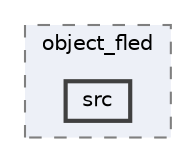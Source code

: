digraph "/home/runner/work/FastLED/FastLED/src/third_party/object_fled/src"
{
 // LATEX_PDF_SIZE
  bgcolor="transparent";
  edge [fontname=Helvetica,fontsize=10,labelfontname=Helvetica,labelfontsize=10];
  node [fontname=Helvetica,fontsize=10,shape=box,height=0.2,width=0.4];
  compound=true
  subgraph clusterdir_c31c3e3593f8f0c28b47badf4d12d70e {
    graph [ bgcolor="#edf0f7", pencolor="grey50", label="object_fled", fontname=Helvetica,fontsize=10 style="filled,dashed", URL="dir_c31c3e3593f8f0c28b47badf4d12d70e.html",tooltip=""]
  dir_3fb338c90e52612a3293a7dbe09f30ff [label="src", fillcolor="#edf0f7", color="grey25", style="filled,bold", URL="dir_3fb338c90e52612a3293a7dbe09f30ff.html",tooltip=""];
  }
}
